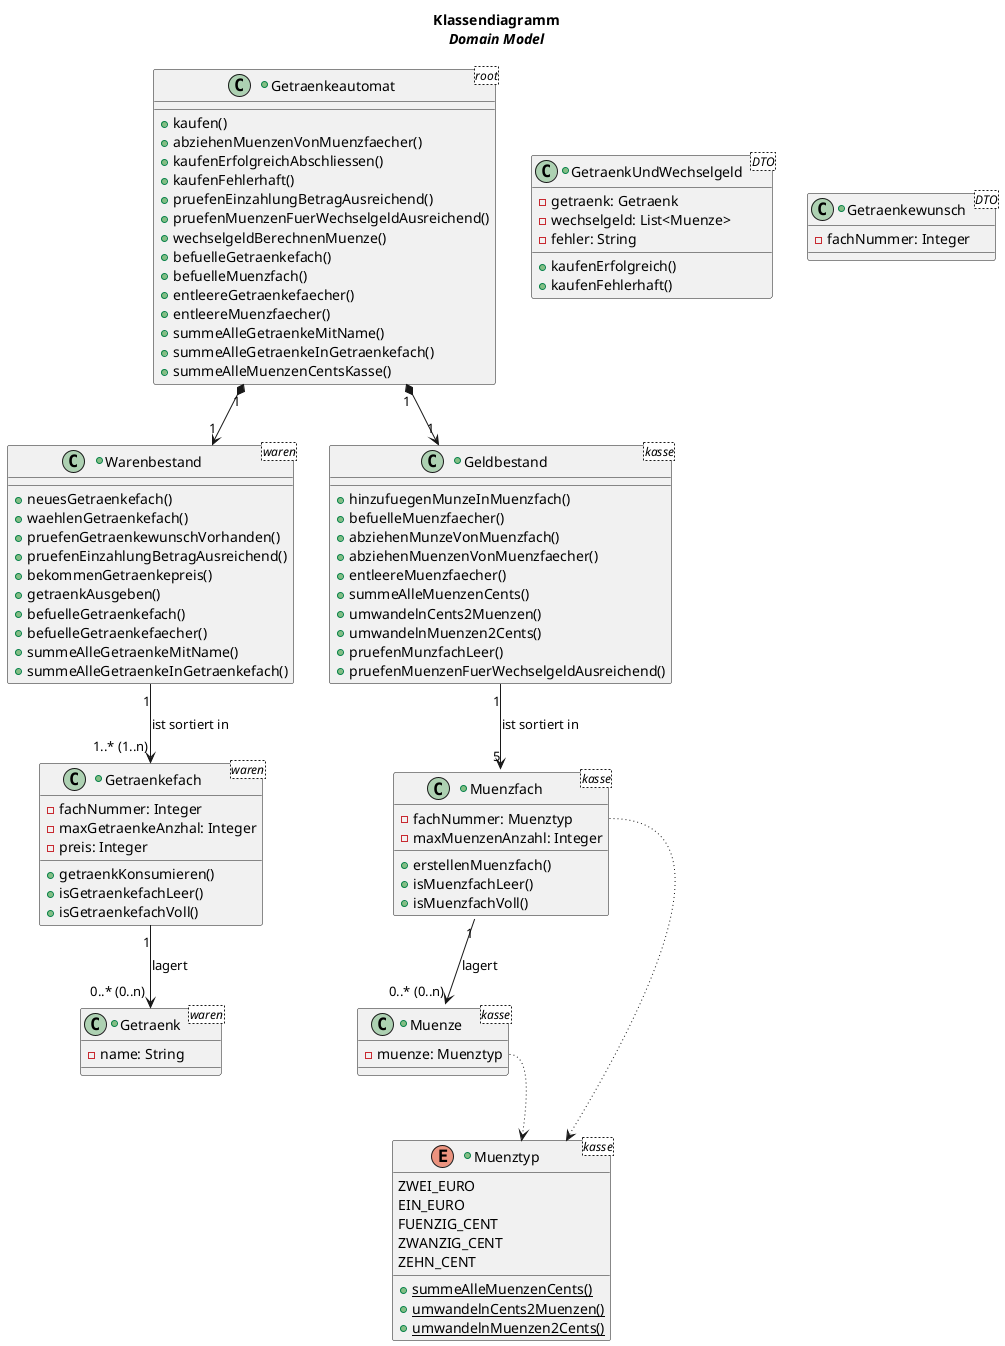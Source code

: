 @startuml
'https://plantuml.com/class-diagram

'CONFIG
skinparam enum {
    backgroundColor LightGray
}


title
 Klassendiagramm
 <i>Domain Model</i>
end title

+class Getraenkeautomat <root> {
'beide werden im Klassendiagramm nicht geschrieben, weil die 1.. beziehung das schon zeigt
'also, es ist klar dass die vorhanden sind
'warenbestand
'geldbestand
'+GetraenkUndWechselgeld kaufen(Getraenkewunsch auswahl, Muenze... einzahlung)
+kaufen()
+abziehenMuenzenVonMuenzfaecher()
+kaufenErfolgreichAbschliessen()
+kaufenFehlerhaft()
+pruefenEinzahlungBetragAusreichend()
+pruefenMuenzenFuerWechselgeldAusreichend()
+wechselgeldBerechnenMuenze()
+befuelleGetraenkefach()
+befuelleMuenzfach()
+entleereGetraenkefaecher()
+entleereMuenzfaecher()
+summeAlleGetraenkeMitName()
+summeAlleGetraenkeInGetraenkefach()
+summeAlleMuenzenCentsKasse()
}


'WAREN

+class Warenbestand <waren> {
'-getraenkefaecher: List<Getraenkefach>
+neuesGetraenkefach()
+waehlenGetraenkefach()
+pruefenGetraenkewunschVorhanden()
+pruefenEinzahlungBetragAusreichend()
+bekommenGetraenkepreis()
+getraenkAusgeben()
+befuelleGetraenkefach()
+befuelleGetraenkefaecher()
+summeAlleGetraenkeMitName()
+summeAlleGetraenkeInGetraenkefach()
}

+class Getraenkefach <waren> {
-fachNummer: Integer
'-getraenke: List<Getraenk>
-maxGetraenkeAnzhal: Integer
-preis: Integer
+getraenkKonsumieren()
+isGetraenkefachLeer()
+isGetraenkefachVoll()
}

+class Getraenk <waren> {
-name: String
}


'KASSE

+class Geldbestand <kasse> {
'-muenzfaecher: List<Muenzfach>
+hinzufuegenMunzeInMuenzfach()
+befuelleMuenzfaecher()
+abziehenMunzeVonMuenzfach()
+abziehenMuenzenVonMuenzfaecher()
+entleereMuenzfaecher()
+summeAlleMuenzenCents()
+umwandelnCents2Muenzen()
+umwandelnMuenzen2Cents()
+pruefenMunzfachLeer()
+pruefenMuenzenFuerWechselgeldAusreichend()
}

+class Muenzfach <kasse> {
-fachNummer: Muenztyp
'-muenzen: List<Muenze>
-maxMuenzenAnzahl: Integer
+erstellenMuenzfach()
+isMuenzfachLeer()
+isMuenzfachVoll()
}

+class Muenze <kasse> {
-muenze: Muenztyp
}


'OHNE_BEZIEHUNG

+class GetraenkUndWechselgeld <DTO> {
-getraenk: Getraenk
-wechselgeld: List<Muenze>
-fehler: String
+kaufenErfolgreich()
+kaufenFehlerhaft()
}

+class Getraenkewunsch <DTO> {
-fachNummer: Integer
}

+enum Muenztyp <kasse> {
ZWEI_EURO
EIN_EURO
FUENZIG_CENT
ZWANZIG_CENT
ZEHN_CENT
'-cent : Integer
+ {static} summeAlleMuenzenCents()
+ {static} umwandelnCents2Muenzen()
+ {static} umwandelnMuenzen2Cents()
}


'BEZIEHUNGEN
'https://info-wsf.de/assoziation-aggregation-und-komposition/
'https://www.geeksforgeeks.org/association-composition-aggregation-java/
'Komposition
'Class --* Composition
'Aggregation
'Class --o Aggregation
'Assoziation
'Class --> Association
'Class --|> Extension

'-down->
'-right->
'-left->
'-up->
'-[dotted]->
Getraenkeautomat "1" *-down-> "1" Warenbestand
' manchmal die name der variable sagt etwas über die Beziehung
' hier getraenkefaecher ist sehr ähnlich wie die nahme der Klasse
' deswegen lassen wir weg
'Warenbestand "1" -down-> "1..* (1..n)" Getraenkefach : getraenkefaecher (ist sortiert in)
Warenbestand "1" -down-> "1..* (1..n)" Getraenkefach : ist sortiert in
'Getraenkefach "1" -down-> "0..* (0..n)" Getraenk : getraenke (lagert)
Getraenkefach "1" -down-> "0..* (0..n)" Getraenk : lagert

Getraenkeautomat "1" *-down-> "1" Geldbestand
'Geldbestand "1" -down-> "5" Muenzfach : muenzen (ist sortiert in)
Geldbestand "1" -down-> "5" Muenzfach : ist sortiert in
'Muenzfach "1" -down-> "0..* (0..n)" Muenze : muenze (lagert)
Muenzfach "1" -down-> "0..* (0..n)" Muenze : lagert
Muenze::muenze -[dotted]-> Muenztyp
Muenzfach::fachNummer -[dotted]-> Muenztyp

@enduml